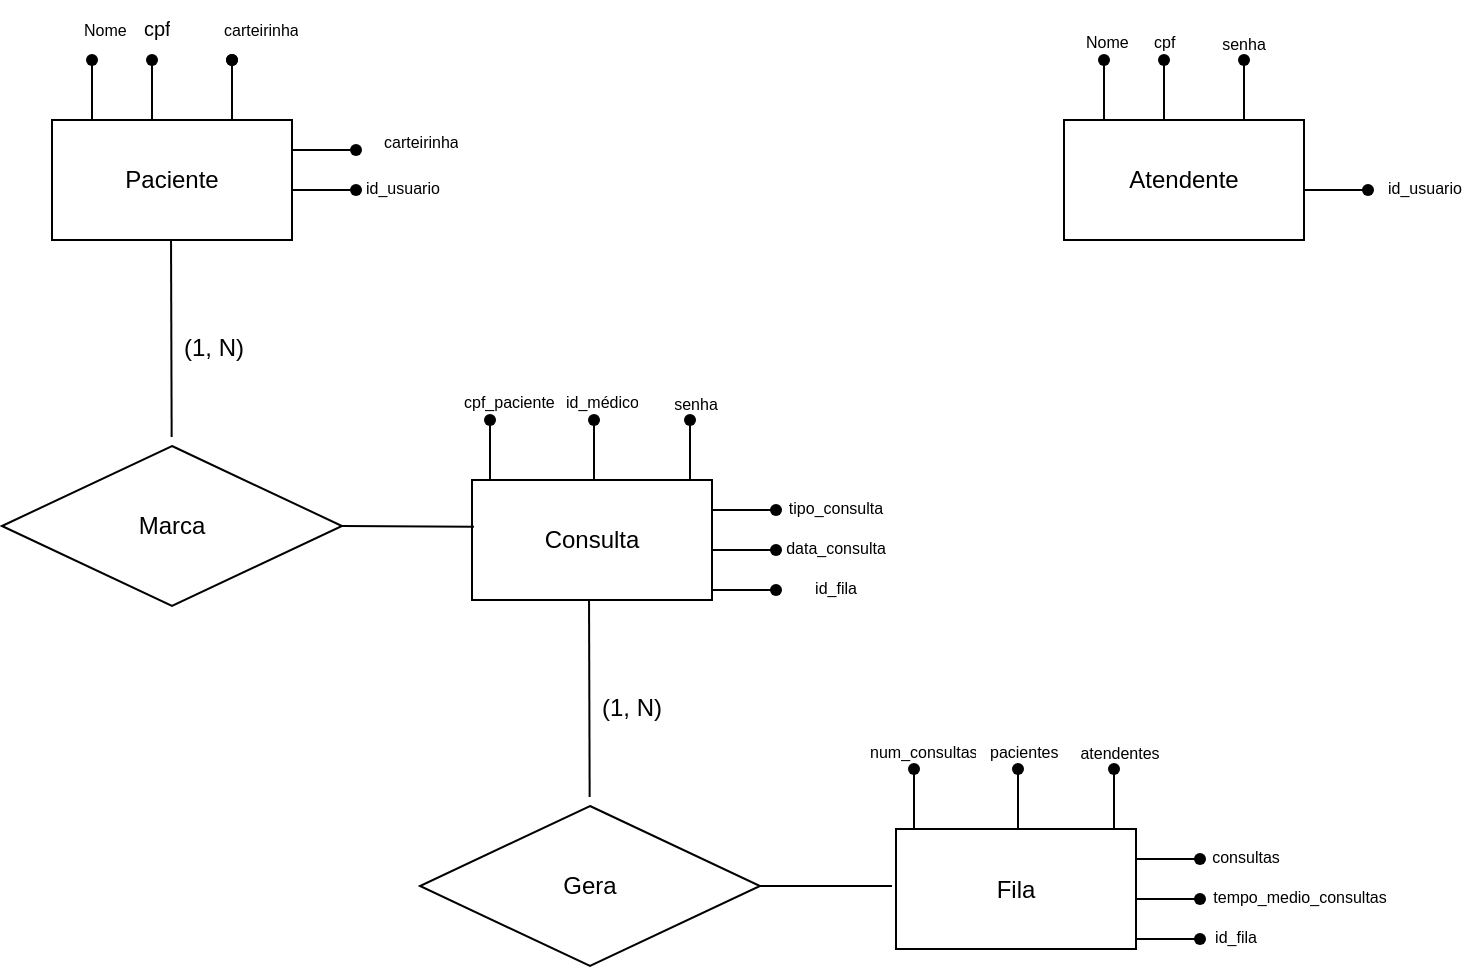 <mxfile version="24.7.16">
  <diagram name="Página-1" id="Rne8Q4E5Z68Fv6RfJgmc">
    <mxGraphModel dx="1195" dy="622" grid="1" gridSize="10" guides="1" tooltips="1" connect="1" arrows="1" fold="1" page="1" pageScale="1" pageWidth="827" pageHeight="1169" math="0" shadow="0">
      <root>
        <mxCell id="0" />
        <mxCell id="1" parent="0" />
        <mxCell id="KwUUc0fZLPBuSwW-2aCg-1" value="Paciente" style="rounded=0;whiteSpace=wrap;html=1;" vertex="1" parent="1">
          <mxGeometry x="30" y="60" width="120" height="60" as="geometry" />
        </mxCell>
        <mxCell id="KwUUc0fZLPBuSwW-2aCg-4" value="" style="shape=partialRectangle;whiteSpace=wrap;html=1;right=0;top=0;bottom=0;fillColor=none;routingCenterX=-0.5;" vertex="1" parent="1">
          <mxGeometry x="50" y="30" width="10" height="30" as="geometry" />
        </mxCell>
        <mxCell id="KwUUc0fZLPBuSwW-2aCg-8" value="" style="group" vertex="1" connectable="0" parent="1">
          <mxGeometry x="40" width="40" height="40" as="geometry" />
        </mxCell>
        <mxCell id="KwUUc0fZLPBuSwW-2aCg-7" value="&lt;font style=&quot;font-size: 8px;&quot;&gt;Nome&lt;/font&gt;" style="text;strokeColor=none;fillColor=none;spacingLeft=4;spacingRight=4;overflow=hidden;rotatable=0;points=[[0,0.5],[1,0.5]];portConstraint=eastwest;fontSize=12;whiteSpace=wrap;html=1;" vertex="1" parent="KwUUc0fZLPBuSwW-2aCg-8">
          <mxGeometry width="40" height="20" as="geometry" />
        </mxCell>
        <mxCell id="KwUUc0fZLPBuSwW-2aCg-9" value="" style="group" vertex="1" connectable="0" parent="KwUUc0fZLPBuSwW-2aCg-8">
          <mxGeometry y="20" width="20" height="20" as="geometry" />
        </mxCell>
        <mxCell id="KwUUc0fZLPBuSwW-2aCg-6" style="edgeStyle=orthogonalEdgeStyle;rounded=0;orthogonalLoop=1;jettySize=auto;html=1;exitX=0;exitY=0;exitDx=0;exitDy=0;" edge="1" parent="KwUUc0fZLPBuSwW-2aCg-9" source="KwUUc0fZLPBuSwW-2aCg-4" target="KwUUc0fZLPBuSwW-2aCg-5">
          <mxGeometry relative="1" as="geometry" />
        </mxCell>
        <mxCell id="KwUUc0fZLPBuSwW-2aCg-5" value="" style="shape=waypoint;sketch=0;fillStyle=solid;size=6;pointerEvents=1;points=[];fillColor=none;resizable=0;rotatable=0;perimeter=centerPerimeter;snapToPoint=1;" vertex="1" parent="KwUUc0fZLPBuSwW-2aCg-9">
          <mxGeometry width="20" height="20" as="geometry" />
        </mxCell>
        <mxCell id="KwUUc0fZLPBuSwW-2aCg-13" value="" style="shape=partialRectangle;whiteSpace=wrap;html=1;right=0;top=0;bottom=0;fillColor=none;routingCenterX=-0.5;" vertex="1" parent="1">
          <mxGeometry x="80" y="30" width="10" height="30" as="geometry" />
        </mxCell>
        <mxCell id="KwUUc0fZLPBuSwW-2aCg-14" value="" style="group" vertex="1" connectable="0" parent="1">
          <mxGeometry x="70" width="40" height="40" as="geometry" />
        </mxCell>
        <mxCell id="KwUUc0fZLPBuSwW-2aCg-15" value="&lt;font size=&quot;1&quot;&gt;cpf&lt;/font&gt;" style="text;strokeColor=none;fillColor=none;spacingLeft=4;spacingRight=4;overflow=hidden;rotatable=0;points=[[0,0.5],[1,0.5]];portConstraint=eastwest;fontSize=12;whiteSpace=wrap;html=1;" vertex="1" parent="KwUUc0fZLPBuSwW-2aCg-14">
          <mxGeometry width="40" height="20" as="geometry" />
        </mxCell>
        <mxCell id="KwUUc0fZLPBuSwW-2aCg-16" value="" style="group" vertex="1" connectable="0" parent="KwUUc0fZLPBuSwW-2aCg-14">
          <mxGeometry y="20" width="20" height="20" as="geometry" />
        </mxCell>
        <mxCell id="KwUUc0fZLPBuSwW-2aCg-17" style="edgeStyle=orthogonalEdgeStyle;rounded=0;orthogonalLoop=1;jettySize=auto;html=1;exitX=0;exitY=0;exitDx=0;exitDy=0;" edge="1" parent="KwUUc0fZLPBuSwW-2aCg-16" target="KwUUc0fZLPBuSwW-2aCg-18">
          <mxGeometry relative="1" as="geometry" />
        </mxCell>
        <mxCell id="KwUUc0fZLPBuSwW-2aCg-18" value="" style="shape=waypoint;sketch=0;fillStyle=solid;size=6;pointerEvents=1;points=[];fillColor=none;resizable=0;rotatable=0;perimeter=centerPerimeter;snapToPoint=1;" vertex="1" parent="KwUUc0fZLPBuSwW-2aCg-16">
          <mxGeometry width="20" height="20" as="geometry" />
        </mxCell>
        <mxCell id="KwUUc0fZLPBuSwW-2aCg-19" value="" style="group" vertex="1" connectable="0" parent="1">
          <mxGeometry x="110" y="20" width="20" height="40" as="geometry" />
        </mxCell>
        <mxCell id="KwUUc0fZLPBuSwW-2aCg-20" style="edgeStyle=orthogonalEdgeStyle;rounded=0;orthogonalLoop=1;jettySize=auto;html=1;exitX=0;exitY=0;exitDx=0;exitDy=0;" edge="1" parent="KwUUc0fZLPBuSwW-2aCg-19" target="KwUUc0fZLPBuSwW-2aCg-21">
          <mxGeometry relative="1" as="geometry" />
        </mxCell>
        <mxCell id="KwUUc0fZLPBuSwW-2aCg-21" value="" style="shape=waypoint;sketch=0;fillStyle=solid;size=6;pointerEvents=1;points=[];fillColor=none;resizable=0;rotatable=0;perimeter=centerPerimeter;snapToPoint=1;" vertex="1" parent="KwUUc0fZLPBuSwW-2aCg-19">
          <mxGeometry width="20" height="20" as="geometry" />
        </mxCell>
        <mxCell id="KwUUc0fZLPBuSwW-2aCg-23" value="" style="shape=partialRectangle;whiteSpace=wrap;html=1;right=0;top=0;bottom=0;fillColor=none;routingCenterX=-0.5;" vertex="1" parent="KwUUc0fZLPBuSwW-2aCg-19">
          <mxGeometry x="10" y="10" width="10" height="30" as="geometry" />
        </mxCell>
        <mxCell id="KwUUc0fZLPBuSwW-2aCg-29" value="" style="group" vertex="1" connectable="0" parent="1">
          <mxGeometry x="110" width="50" height="40" as="geometry" />
        </mxCell>
        <mxCell id="KwUUc0fZLPBuSwW-2aCg-30" value="&lt;font style=&quot;font-size: 8px;&quot;&gt;carteirinha&lt;/font&gt;" style="text;strokeColor=none;fillColor=none;spacingLeft=4;spacingRight=4;overflow=hidden;rotatable=0;points=[[0,0.5],[1,0.5]];portConstraint=eastwest;fontSize=12;whiteSpace=wrap;html=1;" vertex="1" parent="KwUUc0fZLPBuSwW-2aCg-29">
          <mxGeometry width="50" height="20" as="geometry" />
        </mxCell>
        <mxCell id="KwUUc0fZLPBuSwW-2aCg-31" value="" style="group" vertex="1" connectable="0" parent="KwUUc0fZLPBuSwW-2aCg-29">
          <mxGeometry y="20" width="25" height="20" as="geometry" />
        </mxCell>
        <mxCell id="KwUUc0fZLPBuSwW-2aCg-32" style="edgeStyle=orthogonalEdgeStyle;rounded=0;orthogonalLoop=1;jettySize=auto;html=1;exitX=0;exitY=0;exitDx=0;exitDy=0;" edge="1" parent="KwUUc0fZLPBuSwW-2aCg-31" target="KwUUc0fZLPBuSwW-2aCg-33">
          <mxGeometry relative="1" as="geometry" />
        </mxCell>
        <mxCell id="KwUUc0fZLPBuSwW-2aCg-33" value="" style="shape=waypoint;sketch=0;fillStyle=solid;size=6;pointerEvents=1;points=[];fillColor=none;resizable=0;rotatable=0;perimeter=centerPerimeter;snapToPoint=1;" vertex="1" parent="KwUUc0fZLPBuSwW-2aCg-31">
          <mxGeometry width="20" height="20" as="geometry" />
        </mxCell>
        <mxCell id="KwUUc0fZLPBuSwW-2aCg-34" value="" style="line;strokeWidth=1;rotatable=0;dashed=0;labelPosition=right;align=left;verticalAlign=middle;spacingTop=0;spacingLeft=6;points=[];portConstraint=eastwest;" vertex="1" parent="1">
          <mxGeometry x="150" y="70" width="30" height="10" as="geometry" />
        </mxCell>
        <mxCell id="KwUUc0fZLPBuSwW-2aCg-40" value="" style="group" vertex="1" connectable="0" parent="1">
          <mxGeometry x="190" y="60" width="50" height="65" as="geometry" />
        </mxCell>
        <mxCell id="KwUUc0fZLPBuSwW-2aCg-41" value="&lt;font style=&quot;font-size: 8px;&quot;&gt;carteirinha&lt;/font&gt;" style="text;strokeColor=none;fillColor=none;spacingLeft=4;spacingRight=4;overflow=hidden;rotatable=0;points=[[0,0.5],[1,0.5]];portConstraint=eastwest;fontSize=8;whiteSpace=wrap;html=1;" vertex="1" parent="KwUUc0fZLPBuSwW-2aCg-40">
          <mxGeometry width="50" height="20" as="geometry" />
        </mxCell>
        <mxCell id="KwUUc0fZLPBuSwW-2aCg-57" value="" style="group" vertex="1" connectable="0" parent="KwUUc0fZLPBuSwW-2aCg-40">
          <mxGeometry x="-9" y="23" width="50" height="40" as="geometry" />
        </mxCell>
        <mxCell id="KwUUc0fZLPBuSwW-2aCg-58" value="id_usuario" style="text;strokeColor=none;fillColor=none;spacingLeft=4;spacingRight=4;overflow=hidden;rotatable=0;points=[[0,0.5],[1,0.5]];portConstraint=eastwest;fontSize=8;whiteSpace=wrap;html=1;" vertex="1" parent="KwUUc0fZLPBuSwW-2aCg-57">
          <mxGeometry width="50" height="20" as="geometry" />
        </mxCell>
        <mxCell id="KwUUc0fZLPBuSwW-2aCg-50" value="" style="group" vertex="1" connectable="0" parent="1">
          <mxGeometry x="172" y="65" width="20" height="20" as="geometry" />
        </mxCell>
        <mxCell id="KwUUc0fZLPBuSwW-2aCg-51" style="edgeStyle=orthogonalEdgeStyle;rounded=0;orthogonalLoop=1;jettySize=auto;html=1;exitX=0;exitY=0;exitDx=0;exitDy=0;" edge="1" parent="KwUUc0fZLPBuSwW-2aCg-50" target="KwUUc0fZLPBuSwW-2aCg-52">
          <mxGeometry relative="1" as="geometry" />
        </mxCell>
        <mxCell id="KwUUc0fZLPBuSwW-2aCg-52" value="" style="shape=waypoint;sketch=0;fillStyle=solid;size=6;pointerEvents=1;points=[];fillColor=none;resizable=0;rotatable=0;perimeter=centerPerimeter;snapToPoint=1;" vertex="1" parent="KwUUc0fZLPBuSwW-2aCg-50">
          <mxGeometry width="20" height="20" as="geometry" />
        </mxCell>
        <mxCell id="KwUUc0fZLPBuSwW-2aCg-53" value="" style="line;strokeWidth=1;rotatable=0;dashed=0;labelPosition=right;align=left;verticalAlign=middle;spacingTop=0;spacingLeft=6;points=[];portConstraint=eastwest;" vertex="1" parent="1">
          <mxGeometry x="150" y="90" width="30" height="10" as="geometry" />
        </mxCell>
        <mxCell id="KwUUc0fZLPBuSwW-2aCg-54" value="" style="group;fillColor=none;" vertex="1" connectable="0" parent="1">
          <mxGeometry x="172" y="85" width="20" height="20" as="geometry" />
        </mxCell>
        <mxCell id="KwUUc0fZLPBuSwW-2aCg-55" style="edgeStyle=orthogonalEdgeStyle;rounded=0;orthogonalLoop=1;jettySize=auto;html=1;exitX=0;exitY=0;exitDx=0;exitDy=0;" edge="1" parent="KwUUc0fZLPBuSwW-2aCg-54" target="KwUUc0fZLPBuSwW-2aCg-56">
          <mxGeometry relative="1" as="geometry" />
        </mxCell>
        <mxCell id="KwUUc0fZLPBuSwW-2aCg-56" value="" style="shape=waypoint;sketch=0;fillStyle=solid;size=6;pointerEvents=1;points=[];fillColor=none;resizable=0;rotatable=0;perimeter=centerPerimeter;snapToPoint=1;" vertex="1" parent="KwUUc0fZLPBuSwW-2aCg-54">
          <mxGeometry width="20" height="20" as="geometry" />
        </mxCell>
        <mxCell id="KwUUc0fZLPBuSwW-2aCg-59" value="Atendente" style="rounded=0;whiteSpace=wrap;html=1;" vertex="1" parent="1">
          <mxGeometry x="536" y="60" width="120" height="60" as="geometry" />
        </mxCell>
        <mxCell id="KwUUc0fZLPBuSwW-2aCg-60" value="" style="shape=partialRectangle;whiteSpace=wrap;html=1;right=0;top=0;bottom=0;fillColor=none;routingCenterX=-0.5;" vertex="1" parent="1">
          <mxGeometry x="556" y="30" width="10" height="30" as="geometry" />
        </mxCell>
        <mxCell id="KwUUc0fZLPBuSwW-2aCg-61" value="" style="group;fontSize=8;" vertex="1" connectable="0" parent="1">
          <mxGeometry x="424" width="40" height="40" as="geometry" />
        </mxCell>
        <mxCell id="KwUUc0fZLPBuSwW-2aCg-62" value="&lt;font style=&quot;font-size: 8px;&quot;&gt;Nome&lt;/font&gt;" style="text;strokeColor=none;fillColor=none;spacingLeft=4;spacingRight=4;overflow=hidden;rotatable=0;points=[[0,0.5],[1,0.5]];portConstraint=eastwest;fontSize=8;whiteSpace=wrap;html=1;" vertex="1" parent="KwUUc0fZLPBuSwW-2aCg-61">
          <mxGeometry x="117" y="10" width="40" height="20" as="geometry" />
        </mxCell>
        <mxCell id="KwUUc0fZLPBuSwW-2aCg-63" value="" style="group" vertex="1" connectable="0" parent="KwUUc0fZLPBuSwW-2aCg-61">
          <mxGeometry x="122" y="20" width="20" height="20" as="geometry" />
        </mxCell>
        <mxCell id="KwUUc0fZLPBuSwW-2aCg-64" value="" style="shape=waypoint;sketch=0;fillStyle=solid;size=6;pointerEvents=1;points=[];fillColor=none;resizable=0;rotatable=0;perimeter=centerPerimeter;snapToPoint=1;" vertex="1" parent="KwUUc0fZLPBuSwW-2aCg-63">
          <mxGeometry width="20" height="20" as="geometry" />
        </mxCell>
        <mxCell id="KwUUc0fZLPBuSwW-2aCg-65" style="edgeStyle=orthogonalEdgeStyle;rounded=0;orthogonalLoop=1;jettySize=auto;html=1;exitX=0;exitY=0;exitDx=0;exitDy=0;" edge="1" parent="1" source="KwUUc0fZLPBuSwW-2aCg-60" target="KwUUc0fZLPBuSwW-2aCg-64">
          <mxGeometry relative="1" as="geometry" />
        </mxCell>
        <mxCell id="KwUUc0fZLPBuSwW-2aCg-66" value="" style="shape=partialRectangle;whiteSpace=wrap;html=1;right=0;top=0;bottom=0;fillColor=none;routingCenterX=-0.5;" vertex="1" parent="1">
          <mxGeometry x="586" y="30" width="10" height="30" as="geometry" />
        </mxCell>
        <mxCell id="KwUUc0fZLPBuSwW-2aCg-67" value="" style="group" vertex="1" connectable="0" parent="1">
          <mxGeometry x="454" width="40" height="40" as="geometry" />
        </mxCell>
        <mxCell id="KwUUc0fZLPBuSwW-2aCg-69" value="" style="group" vertex="1" connectable="0" parent="KwUUc0fZLPBuSwW-2aCg-67">
          <mxGeometry x="122" y="20" width="20" height="20" as="geometry" />
        </mxCell>
        <mxCell id="KwUUc0fZLPBuSwW-2aCg-70" style="edgeStyle=orthogonalEdgeStyle;rounded=0;orthogonalLoop=1;jettySize=auto;html=1;exitX=0;exitY=0;exitDx=0;exitDy=0;" edge="1" parent="KwUUc0fZLPBuSwW-2aCg-69" target="KwUUc0fZLPBuSwW-2aCg-71">
          <mxGeometry relative="1" as="geometry" />
        </mxCell>
        <mxCell id="KwUUc0fZLPBuSwW-2aCg-71" value="" style="shape=waypoint;sketch=0;fillStyle=solid;size=6;pointerEvents=1;points=[];fillColor=none;resizable=0;rotatable=0;perimeter=centerPerimeter;snapToPoint=1;" vertex="1" parent="KwUUc0fZLPBuSwW-2aCg-69">
          <mxGeometry width="20" height="20" as="geometry" />
        </mxCell>
        <mxCell id="KwUUc0fZLPBuSwW-2aCg-72" value="" style="group" vertex="1" connectable="0" parent="1">
          <mxGeometry x="616" y="20" width="20" height="40" as="geometry" />
        </mxCell>
        <mxCell id="KwUUc0fZLPBuSwW-2aCg-73" style="edgeStyle=orthogonalEdgeStyle;rounded=0;orthogonalLoop=1;jettySize=auto;html=1;exitX=0;exitY=0;exitDx=0;exitDy=0;" edge="1" parent="KwUUc0fZLPBuSwW-2aCg-72" target="KwUUc0fZLPBuSwW-2aCg-74">
          <mxGeometry relative="1" as="geometry" />
        </mxCell>
        <mxCell id="KwUUc0fZLPBuSwW-2aCg-74" value="" style="shape=waypoint;sketch=0;fillStyle=solid;size=6;pointerEvents=1;points=[];fillColor=none;resizable=0;rotatable=0;perimeter=centerPerimeter;snapToPoint=1;" vertex="1" parent="KwUUc0fZLPBuSwW-2aCg-72">
          <mxGeometry width="20" height="20" as="geometry" />
        </mxCell>
        <mxCell id="KwUUc0fZLPBuSwW-2aCg-75" value="" style="shape=partialRectangle;whiteSpace=wrap;html=1;right=0;top=0;bottom=0;fillColor=none;routingCenterX=-0.5;" vertex="1" parent="KwUUc0fZLPBuSwW-2aCg-72">
          <mxGeometry x="10" y="10" width="10" height="30" as="geometry" />
        </mxCell>
        <mxCell id="KwUUc0fZLPBuSwW-2aCg-76" value="senha" style="group;fontSize=8;" vertex="1" connectable="0" parent="1">
          <mxGeometry x="601" y="11" width="50" height="20" as="geometry" />
        </mxCell>
        <mxCell id="KwUUc0fZLPBuSwW-2aCg-89" value="" style="line;strokeWidth=1;rotatable=0;dashed=0;labelPosition=right;align=left;verticalAlign=middle;spacingTop=0;spacingLeft=6;points=[];portConstraint=eastwest;" vertex="1" parent="1">
          <mxGeometry x="656" y="90" width="30" height="10" as="geometry" />
        </mxCell>
        <mxCell id="KwUUc0fZLPBuSwW-2aCg-90" value="" style="group;fillColor=none;" vertex="1" connectable="0" parent="1">
          <mxGeometry x="678" y="85" width="20" height="20" as="geometry" />
        </mxCell>
        <mxCell id="KwUUc0fZLPBuSwW-2aCg-91" style="edgeStyle=orthogonalEdgeStyle;rounded=0;orthogonalLoop=1;jettySize=auto;html=1;exitX=0;exitY=0;exitDx=0;exitDy=0;" edge="1" parent="KwUUc0fZLPBuSwW-2aCg-90" target="KwUUc0fZLPBuSwW-2aCg-92">
          <mxGeometry relative="1" as="geometry" />
        </mxCell>
        <mxCell id="KwUUc0fZLPBuSwW-2aCg-92" value="" style="shape=waypoint;sketch=0;fillStyle=solid;size=6;pointerEvents=1;points=[];fillColor=none;resizable=0;rotatable=0;perimeter=centerPerimeter;snapToPoint=1;" vertex="1" parent="KwUUc0fZLPBuSwW-2aCg-90">
          <mxGeometry width="20" height="20" as="geometry" />
        </mxCell>
        <mxCell id="KwUUc0fZLPBuSwW-2aCg-68" value="&lt;font style=&quot;font-size: 8px;&quot;&gt;cpf&lt;/font&gt;" style="text;strokeColor=none;fillColor=none;spacingLeft=4;spacingRight=4;overflow=hidden;rotatable=0;points=[[0,0.5],[1,0.5]];portConstraint=eastwest;fontSize=8;whiteSpace=wrap;html=1;" vertex="1" parent="1">
          <mxGeometry x="575" y="10" width="37" height="20" as="geometry" />
        </mxCell>
        <mxCell id="KwUUc0fZLPBuSwW-2aCg-85" value="id_usuario" style="text;strokeColor=none;fillColor=none;spacingLeft=4;spacingRight=4;overflow=hidden;rotatable=0;points=[[0,0.5],[1,0.5]];portConstraint=eastwest;fontSize=8;whiteSpace=wrap;html=1;" vertex="1" parent="1">
          <mxGeometry x="692" y="82.5" width="50" height="20" as="geometry" />
        </mxCell>
        <mxCell id="KwUUc0fZLPBuSwW-2aCg-93" value="Consulta" style="rounded=0;whiteSpace=wrap;html=1;" vertex="1" parent="1">
          <mxGeometry x="240" y="240" width="120" height="60" as="geometry" />
        </mxCell>
        <mxCell id="KwUUc0fZLPBuSwW-2aCg-94" value="" style="shape=partialRectangle;whiteSpace=wrap;html=1;right=0;top=0;bottom=0;fillColor=none;routingCenterX=-0.5;" vertex="1" parent="1">
          <mxGeometry x="249" y="210" width="10" height="30" as="geometry" />
        </mxCell>
        <mxCell id="KwUUc0fZLPBuSwW-2aCg-99" style="edgeStyle=orthogonalEdgeStyle;rounded=0;orthogonalLoop=1;jettySize=auto;html=1;exitX=0;exitY=0;exitDx=0;exitDy=0;" edge="1" parent="1" source="KwUUc0fZLPBuSwW-2aCg-94" target="KwUUc0fZLPBuSwW-2aCg-98">
          <mxGeometry relative="1" as="geometry" />
        </mxCell>
        <mxCell id="KwUUc0fZLPBuSwW-2aCg-100" value="" style="shape=partialRectangle;whiteSpace=wrap;html=1;right=0;top=0;bottom=0;fillColor=none;routingCenterX=-0.5;" vertex="1" parent="1">
          <mxGeometry x="301" y="210" width="10" height="30" as="geometry" />
        </mxCell>
        <mxCell id="KwUUc0fZLPBuSwW-2aCg-101" value="" style="group" vertex="1" connectable="0" parent="1">
          <mxGeometry x="291" y="180" width="40" height="40" as="geometry" />
        </mxCell>
        <mxCell id="KwUUc0fZLPBuSwW-2aCg-102" value="" style="group" vertex="1" connectable="0" parent="KwUUc0fZLPBuSwW-2aCg-101">
          <mxGeometry y="20" width="20" height="20" as="geometry" />
        </mxCell>
        <mxCell id="KwUUc0fZLPBuSwW-2aCg-103" style="edgeStyle=orthogonalEdgeStyle;rounded=0;orthogonalLoop=1;jettySize=auto;html=1;exitX=0;exitY=0;exitDx=0;exitDy=0;" edge="1" parent="KwUUc0fZLPBuSwW-2aCg-102" target="KwUUc0fZLPBuSwW-2aCg-104">
          <mxGeometry relative="1" as="geometry" />
        </mxCell>
        <mxCell id="KwUUc0fZLPBuSwW-2aCg-104" value="" style="shape=waypoint;sketch=0;fillStyle=solid;size=6;pointerEvents=1;points=[];fillColor=none;resizable=0;rotatable=0;perimeter=centerPerimeter;snapToPoint=1;" vertex="1" parent="KwUUc0fZLPBuSwW-2aCg-102">
          <mxGeometry width="20" height="20" as="geometry" />
        </mxCell>
        <mxCell id="KwUUc0fZLPBuSwW-2aCg-109" value="senha" style="group;fontSize=8;" vertex="1" connectable="0" parent="1">
          <mxGeometry x="327" y="191" width="50" height="20" as="geometry" />
        </mxCell>
        <mxCell id="KwUUc0fZLPBuSwW-2aCg-110" value="" style="line;strokeWidth=1;rotatable=0;dashed=0;labelPosition=right;align=left;verticalAlign=middle;spacingTop=0;spacingLeft=6;points=[];portConstraint=eastwest;" vertex="1" parent="1">
          <mxGeometry x="360" y="270" width="30" height="10" as="geometry" />
        </mxCell>
        <mxCell id="KwUUc0fZLPBuSwW-2aCg-111" value="" style="group;fillColor=none;" vertex="1" connectable="0" parent="1">
          <mxGeometry x="382" y="265" width="20" height="20" as="geometry" />
        </mxCell>
        <mxCell id="KwUUc0fZLPBuSwW-2aCg-112" style="edgeStyle=orthogonalEdgeStyle;rounded=0;orthogonalLoop=1;jettySize=auto;html=1;exitX=0;exitY=0;exitDx=0;exitDy=0;" edge="1" parent="KwUUc0fZLPBuSwW-2aCg-111" target="KwUUc0fZLPBuSwW-2aCg-113">
          <mxGeometry relative="1" as="geometry" />
        </mxCell>
        <mxCell id="KwUUc0fZLPBuSwW-2aCg-113" value="" style="shape=waypoint;sketch=0;fillStyle=solid;size=6;pointerEvents=1;points=[];fillColor=none;resizable=0;rotatable=0;perimeter=centerPerimeter;snapToPoint=1;" vertex="1" parent="KwUUc0fZLPBuSwW-2aCg-111">
          <mxGeometry width="20" height="20" as="geometry" />
        </mxCell>
        <mxCell id="KwUUc0fZLPBuSwW-2aCg-114" value="id_médico" style="text;strokeColor=none;fillColor=none;spacingLeft=4;spacingRight=4;overflow=hidden;rotatable=0;points=[[0,0.5],[1,0.5]];portConstraint=eastwest;fontSize=8;whiteSpace=wrap;html=1;" vertex="1" parent="1">
          <mxGeometry x="281" y="190" width="51" height="20" as="geometry" />
        </mxCell>
        <mxCell id="KwUUc0fZLPBuSwW-2aCg-96" value="cpf_paciente" style="text;strokeColor=none;fillColor=none;spacingLeft=4;spacingRight=4;overflow=hidden;rotatable=0;points=[[0,0.5],[1,0.5]];portConstraint=eastwest;fontSize=8;whiteSpace=wrap;html=1;" vertex="1" parent="1">
          <mxGeometry x="230" y="190" width="55" height="20" as="geometry" />
        </mxCell>
        <mxCell id="KwUUc0fZLPBuSwW-2aCg-97" value="" style="group" vertex="1" connectable="0" parent="1">
          <mxGeometry x="239" y="200" width="20" height="20" as="geometry" />
        </mxCell>
        <mxCell id="KwUUc0fZLPBuSwW-2aCg-98" value="" style="shape=waypoint;sketch=0;fillStyle=solid;size=6;pointerEvents=1;points=[];fillColor=none;resizable=0;rotatable=0;perimeter=centerPerimeter;snapToPoint=1;" vertex="1" parent="KwUUc0fZLPBuSwW-2aCg-97">
          <mxGeometry width="20" height="20" as="geometry" />
        </mxCell>
        <mxCell id="KwUUc0fZLPBuSwW-2aCg-106" style="edgeStyle=orthogonalEdgeStyle;rounded=0;orthogonalLoop=1;jettySize=auto;html=1;exitX=0;exitY=0;exitDx=0;exitDy=0;" edge="1" parent="1" target="KwUUc0fZLPBuSwW-2aCg-107">
          <mxGeometry relative="1" as="geometry" />
        </mxCell>
        <mxCell id="KwUUc0fZLPBuSwW-2aCg-107" value="" style="shape=waypoint;sketch=0;fillStyle=solid;size=6;pointerEvents=1;points=[];fillColor=none;resizable=0;rotatable=0;perimeter=centerPerimeter;snapToPoint=1;" vertex="1" parent="1">
          <mxGeometry x="339" y="200" width="20" height="20" as="geometry" />
        </mxCell>
        <mxCell id="KwUUc0fZLPBuSwW-2aCg-108" value="" style="shape=partialRectangle;whiteSpace=wrap;html=1;right=0;top=0;bottom=0;fillColor=none;routingCenterX=-0.5;" vertex="1" parent="1">
          <mxGeometry x="349" y="210" width="10" height="30" as="geometry" />
        </mxCell>
        <mxCell id="KwUUc0fZLPBuSwW-2aCg-116" value="data_consulta" style="group;fontSize=8;" vertex="1" connectable="0" parent="1">
          <mxGeometry x="397" y="263" width="50" height="20" as="geometry" />
        </mxCell>
        <mxCell id="KwUUc0fZLPBuSwW-2aCg-117" value="" style="line;strokeWidth=1;rotatable=0;dashed=0;labelPosition=right;align=left;verticalAlign=middle;spacingTop=0;spacingLeft=6;points=[];portConstraint=eastwest;" vertex="1" parent="1">
          <mxGeometry x="360" y="250" width="30" height="10" as="geometry" />
        </mxCell>
        <mxCell id="KwUUc0fZLPBuSwW-2aCg-118" value="" style="group;fillColor=none;" vertex="1" connectable="0" parent="1">
          <mxGeometry x="382" y="245" width="20" height="20" as="geometry" />
        </mxCell>
        <mxCell id="KwUUc0fZLPBuSwW-2aCg-119" style="edgeStyle=orthogonalEdgeStyle;rounded=0;orthogonalLoop=1;jettySize=auto;html=1;exitX=0;exitY=0;exitDx=0;exitDy=0;" edge="1" parent="KwUUc0fZLPBuSwW-2aCg-118" target="KwUUc0fZLPBuSwW-2aCg-120">
          <mxGeometry relative="1" as="geometry" />
        </mxCell>
        <mxCell id="KwUUc0fZLPBuSwW-2aCg-120" value="" style="shape=waypoint;sketch=0;fillStyle=solid;size=6;pointerEvents=1;points=[];fillColor=none;resizable=0;rotatable=0;perimeter=centerPerimeter;snapToPoint=1;" vertex="1" parent="KwUUc0fZLPBuSwW-2aCg-118">
          <mxGeometry width="20" height="20" as="geometry" />
        </mxCell>
        <mxCell id="KwUUc0fZLPBuSwW-2aCg-121" value="tipo_consulta" style="group;fontSize=8;" vertex="1" connectable="0" parent="1">
          <mxGeometry x="397" y="243" width="50" height="20" as="geometry" />
        </mxCell>
        <mxCell id="KwUUc0fZLPBuSwW-2aCg-122" value="" style="line;strokeWidth=1;rotatable=0;dashed=0;labelPosition=right;align=left;verticalAlign=middle;spacingTop=0;spacingLeft=6;points=[];portConstraint=eastwest;" vertex="1" parent="1">
          <mxGeometry x="360" y="290" width="30" height="10" as="geometry" />
        </mxCell>
        <mxCell id="KwUUc0fZLPBuSwW-2aCg-123" value="" style="group;fillColor=none;" vertex="1" connectable="0" parent="1">
          <mxGeometry x="382" y="285" width="20" height="20" as="geometry" />
        </mxCell>
        <mxCell id="KwUUc0fZLPBuSwW-2aCg-124" style="edgeStyle=orthogonalEdgeStyle;rounded=0;orthogonalLoop=1;jettySize=auto;html=1;exitX=0;exitY=0;exitDx=0;exitDy=0;" edge="1" parent="KwUUc0fZLPBuSwW-2aCg-123" target="KwUUc0fZLPBuSwW-2aCg-125">
          <mxGeometry relative="1" as="geometry" />
        </mxCell>
        <mxCell id="KwUUc0fZLPBuSwW-2aCg-125" value="" style="shape=waypoint;sketch=0;fillStyle=solid;size=6;pointerEvents=1;points=[];fillColor=none;resizable=0;rotatable=0;perimeter=centerPerimeter;snapToPoint=1;" vertex="1" parent="KwUUc0fZLPBuSwW-2aCg-123">
          <mxGeometry width="20" height="20" as="geometry" />
        </mxCell>
        <mxCell id="KwUUc0fZLPBuSwW-2aCg-126" value="id_fila" style="group;fontSize=8;" vertex="1" connectable="0" parent="1">
          <mxGeometry x="397" y="283" width="50" height="20" as="geometry" />
        </mxCell>
        <mxCell id="KwUUc0fZLPBuSwW-2aCg-130" value="Marca" style="rhombus;whiteSpace=wrap;html=1;" vertex="1" parent="1">
          <mxGeometry x="5" y="223" width="170" height="80" as="geometry" />
        </mxCell>
        <mxCell id="KwUUc0fZLPBuSwW-2aCg-131" value="" style="endArrow=none;html=1;rounded=0;entryX=0.499;entryY=-0.057;entryDx=0;entryDy=0;entryPerimeter=0;" edge="1" parent="1" target="KwUUc0fZLPBuSwW-2aCg-130">
          <mxGeometry width="50" height="50" relative="1" as="geometry">
            <mxPoint x="89.51" y="120" as="sourcePoint" />
            <mxPoint x="89.51" y="180" as="targetPoint" />
          </mxGeometry>
        </mxCell>
        <mxCell id="KwUUc0fZLPBuSwW-2aCg-132" value="" style="endArrow=none;html=1;rounded=0;entryX=0.008;entryY=0.389;entryDx=0;entryDy=0;entryPerimeter=0;exitX=1;exitY=0.5;exitDx=0;exitDy=0;" edge="1" parent="1" source="KwUUc0fZLPBuSwW-2aCg-130" target="KwUUc0fZLPBuSwW-2aCg-93">
          <mxGeometry width="50" height="50" relative="1" as="geometry">
            <mxPoint x="190" y="263" as="sourcePoint" />
            <mxPoint x="220" y="263" as="targetPoint" />
          </mxGeometry>
        </mxCell>
        <mxCell id="KwUUc0fZLPBuSwW-2aCg-133" value="(1, N)" style="text;strokeColor=none;fillColor=none;spacingLeft=4;spacingRight=4;overflow=hidden;rotatable=0;points=[[0,0.5],[1,0.5]];portConstraint=eastwest;fontSize=12;whiteSpace=wrap;html=1;" vertex="1" parent="1">
          <mxGeometry x="90" y="160" width="40" height="30" as="geometry" />
        </mxCell>
        <mxCell id="KwUUc0fZLPBuSwW-2aCg-136" value="" style="endArrow=none;html=1;rounded=0;entryX=0.008;entryY=0.389;entryDx=0;entryDy=0;entryPerimeter=0;exitX=1;exitY=0.5;exitDx=0;exitDy=0;" edge="1" parent="1">
          <mxGeometry width="50" height="50" relative="1" as="geometry">
            <mxPoint x="680" y="265.0" as="sourcePoint" />
            <mxPoint x="680.0" y="265" as="targetPoint" />
          </mxGeometry>
        </mxCell>
        <mxCell id="KwUUc0fZLPBuSwW-2aCg-139" value="Fila" style="rounded=0;whiteSpace=wrap;html=1;" vertex="1" parent="1">
          <mxGeometry x="452" y="414.5" width="120" height="60" as="geometry" />
        </mxCell>
        <mxCell id="KwUUc0fZLPBuSwW-2aCg-140" value="" style="shape=partialRectangle;whiteSpace=wrap;html=1;right=0;top=0;bottom=0;fillColor=none;routingCenterX=-0.5;" vertex="1" parent="1">
          <mxGeometry x="461" y="384.5" width="10" height="30" as="geometry" />
        </mxCell>
        <mxCell id="KwUUc0fZLPBuSwW-2aCg-141" style="edgeStyle=orthogonalEdgeStyle;rounded=0;orthogonalLoop=1;jettySize=auto;html=1;exitX=0;exitY=0;exitDx=0;exitDy=0;" edge="1" parent="1" source="KwUUc0fZLPBuSwW-2aCg-140" target="KwUUc0fZLPBuSwW-2aCg-155">
          <mxGeometry relative="1" as="geometry" />
        </mxCell>
        <mxCell id="KwUUc0fZLPBuSwW-2aCg-142" value="" style="shape=partialRectangle;whiteSpace=wrap;html=1;right=0;top=0;bottom=0;fillColor=none;routingCenterX=-0.5;" vertex="1" parent="1">
          <mxGeometry x="513" y="384.5" width="10" height="30" as="geometry" />
        </mxCell>
        <mxCell id="KwUUc0fZLPBuSwW-2aCg-143" value="" style="group" vertex="1" connectable="0" parent="1">
          <mxGeometry x="503" y="354.5" width="40" height="40" as="geometry" />
        </mxCell>
        <mxCell id="KwUUc0fZLPBuSwW-2aCg-144" value="" style="group" vertex="1" connectable="0" parent="KwUUc0fZLPBuSwW-2aCg-143">
          <mxGeometry y="20" width="20" height="20" as="geometry" />
        </mxCell>
        <mxCell id="KwUUc0fZLPBuSwW-2aCg-145" style="edgeStyle=orthogonalEdgeStyle;rounded=0;orthogonalLoop=1;jettySize=auto;html=1;exitX=0;exitY=0;exitDx=0;exitDy=0;" edge="1" parent="KwUUc0fZLPBuSwW-2aCg-144" target="KwUUc0fZLPBuSwW-2aCg-146">
          <mxGeometry relative="1" as="geometry" />
        </mxCell>
        <mxCell id="KwUUc0fZLPBuSwW-2aCg-146" value="" style="shape=waypoint;sketch=0;fillStyle=solid;size=6;pointerEvents=1;points=[];fillColor=none;resizable=0;rotatable=0;perimeter=centerPerimeter;snapToPoint=1;" vertex="1" parent="KwUUc0fZLPBuSwW-2aCg-144">
          <mxGeometry width="20" height="20" as="geometry" />
        </mxCell>
        <mxCell id="KwUUc0fZLPBuSwW-2aCg-147" value="atendentes" style="group;fontSize=8;" vertex="1" connectable="0" parent="1">
          <mxGeometry x="539" y="365.5" width="50" height="20" as="geometry" />
        </mxCell>
        <mxCell id="KwUUc0fZLPBuSwW-2aCg-148" value="" style="line;strokeWidth=1;rotatable=0;dashed=0;labelPosition=right;align=left;verticalAlign=middle;spacingTop=0;spacingLeft=6;points=[];portConstraint=eastwest;" vertex="1" parent="1">
          <mxGeometry x="572" y="444.5" width="30" height="10" as="geometry" />
        </mxCell>
        <mxCell id="KwUUc0fZLPBuSwW-2aCg-149" value="" style="group;fillColor=none;" vertex="1" connectable="0" parent="1">
          <mxGeometry x="594" y="439.5" width="20" height="20" as="geometry" />
        </mxCell>
        <mxCell id="KwUUc0fZLPBuSwW-2aCg-150" style="edgeStyle=orthogonalEdgeStyle;rounded=0;orthogonalLoop=1;jettySize=auto;html=1;exitX=0;exitY=0;exitDx=0;exitDy=0;" edge="1" parent="KwUUc0fZLPBuSwW-2aCg-149" target="KwUUc0fZLPBuSwW-2aCg-151">
          <mxGeometry relative="1" as="geometry" />
        </mxCell>
        <mxCell id="KwUUc0fZLPBuSwW-2aCg-151" value="" style="shape=waypoint;sketch=0;fillStyle=solid;size=6;pointerEvents=1;points=[];fillColor=none;resizable=0;rotatable=0;perimeter=centerPerimeter;snapToPoint=1;" vertex="1" parent="KwUUc0fZLPBuSwW-2aCg-149">
          <mxGeometry width="20" height="20" as="geometry" />
        </mxCell>
        <mxCell id="KwUUc0fZLPBuSwW-2aCg-152" value="pacientes" style="text;strokeColor=none;fillColor=none;spacingLeft=4;spacingRight=4;overflow=hidden;rotatable=0;points=[[0,0.5],[1,0.5]];portConstraint=eastwest;fontSize=8;whiteSpace=wrap;html=1;" vertex="1" parent="1">
          <mxGeometry x="493" y="364.5" width="51" height="20" as="geometry" />
        </mxCell>
        <mxCell id="KwUUc0fZLPBuSwW-2aCg-153" value="num_consultas" style="text;strokeColor=none;fillColor=none;spacingLeft=4;spacingRight=4;overflow=hidden;rotatable=0;points=[[0,0.5],[1,0.5]];portConstraint=eastwest;fontSize=8;whiteSpace=wrap;html=1;" vertex="1" parent="1">
          <mxGeometry x="433" y="364.5" width="63" height="20" as="geometry" />
        </mxCell>
        <mxCell id="KwUUc0fZLPBuSwW-2aCg-154" value="" style="group" vertex="1" connectable="0" parent="1">
          <mxGeometry x="451" y="374.5" width="20" height="20" as="geometry" />
        </mxCell>
        <mxCell id="KwUUc0fZLPBuSwW-2aCg-155" value="" style="shape=waypoint;sketch=0;fillStyle=solid;size=6;pointerEvents=1;points=[];fillColor=none;resizable=0;rotatable=0;perimeter=centerPerimeter;snapToPoint=1;" vertex="1" parent="KwUUc0fZLPBuSwW-2aCg-154">
          <mxGeometry width="20" height="20" as="geometry" />
        </mxCell>
        <mxCell id="KwUUc0fZLPBuSwW-2aCg-156" value="" style="shape=waypoint;sketch=0;fillStyle=solid;size=6;pointerEvents=1;points=[];fillColor=none;resizable=0;rotatable=0;perimeter=centerPerimeter;snapToPoint=1;" vertex="1" parent="1">
          <mxGeometry x="551" y="374.5" width="20" height="20" as="geometry" />
        </mxCell>
        <mxCell id="KwUUc0fZLPBuSwW-2aCg-157" value="" style="shape=partialRectangle;whiteSpace=wrap;html=1;right=0;top=0;bottom=0;fillColor=none;routingCenterX=-0.5;" vertex="1" parent="1">
          <mxGeometry x="561" y="384.5" width="10" height="30" as="geometry" />
        </mxCell>
        <mxCell id="KwUUc0fZLPBuSwW-2aCg-158" value="tempo_medio_consultas" style="group;fontSize=8;" vertex="1" connectable="0" parent="1">
          <mxGeometry x="629" y="437.5" width="50" height="20" as="geometry" />
        </mxCell>
        <mxCell id="KwUUc0fZLPBuSwW-2aCg-159" value="" style="line;strokeWidth=1;rotatable=0;dashed=0;labelPosition=right;align=left;verticalAlign=middle;spacingTop=0;spacingLeft=6;points=[];portConstraint=eastwest;" vertex="1" parent="1">
          <mxGeometry x="572" y="424.5" width="30" height="10" as="geometry" />
        </mxCell>
        <mxCell id="KwUUc0fZLPBuSwW-2aCg-160" value="" style="group;fillColor=none;" vertex="1" connectable="0" parent="1">
          <mxGeometry x="594" y="419.5" width="20" height="20" as="geometry" />
        </mxCell>
        <mxCell id="KwUUc0fZLPBuSwW-2aCg-161" style="edgeStyle=orthogonalEdgeStyle;rounded=0;orthogonalLoop=1;jettySize=auto;html=1;exitX=0;exitY=0;exitDx=0;exitDy=0;" edge="1" parent="KwUUc0fZLPBuSwW-2aCg-160" target="KwUUc0fZLPBuSwW-2aCg-162">
          <mxGeometry relative="1" as="geometry" />
        </mxCell>
        <mxCell id="KwUUc0fZLPBuSwW-2aCg-162" value="" style="shape=waypoint;sketch=0;fillStyle=solid;size=6;pointerEvents=1;points=[];fillColor=none;resizable=0;rotatable=0;perimeter=centerPerimeter;snapToPoint=1;" vertex="1" parent="KwUUc0fZLPBuSwW-2aCg-160">
          <mxGeometry width="20" height="20" as="geometry" />
        </mxCell>
        <mxCell id="KwUUc0fZLPBuSwW-2aCg-163" value="consultas" style="group;fontSize=8;" vertex="1" connectable="0" parent="1">
          <mxGeometry x="602" y="417.5" width="50" height="20" as="geometry" />
        </mxCell>
        <mxCell id="KwUUc0fZLPBuSwW-2aCg-164" value="" style="line;strokeWidth=1;rotatable=0;dashed=0;labelPosition=right;align=left;verticalAlign=middle;spacingTop=0;spacingLeft=6;points=[];portConstraint=eastwest;" vertex="1" parent="1">
          <mxGeometry x="572" y="464.5" width="30" height="10" as="geometry" />
        </mxCell>
        <mxCell id="KwUUc0fZLPBuSwW-2aCg-165" value="" style="group;fillColor=none;" vertex="1" connectable="0" parent="1">
          <mxGeometry x="594" y="459.5" width="20" height="20" as="geometry" />
        </mxCell>
        <mxCell id="KwUUc0fZLPBuSwW-2aCg-166" style="edgeStyle=orthogonalEdgeStyle;rounded=0;orthogonalLoop=1;jettySize=auto;html=1;exitX=0;exitY=0;exitDx=0;exitDy=0;" edge="1" parent="KwUUc0fZLPBuSwW-2aCg-165" target="KwUUc0fZLPBuSwW-2aCg-167">
          <mxGeometry relative="1" as="geometry" />
        </mxCell>
        <mxCell id="KwUUc0fZLPBuSwW-2aCg-167" value="" style="shape=waypoint;sketch=0;fillStyle=solid;size=6;pointerEvents=1;points=[];fillColor=none;resizable=0;rotatable=0;perimeter=centerPerimeter;snapToPoint=1;" vertex="1" parent="KwUUc0fZLPBuSwW-2aCg-165">
          <mxGeometry width="20" height="20" as="geometry" />
        </mxCell>
        <mxCell id="KwUUc0fZLPBuSwW-2aCg-168" value="id_fila" style="group;fontSize=8;" vertex="1" connectable="0" parent="1">
          <mxGeometry x="597" y="457.5" width="50" height="20" as="geometry" />
        </mxCell>
        <mxCell id="KwUUc0fZLPBuSwW-2aCg-171" value="Gera" style="rhombus;whiteSpace=wrap;html=1;" vertex="1" parent="1">
          <mxGeometry x="214" y="403" width="170" height="80" as="geometry" />
        </mxCell>
        <mxCell id="KwUUc0fZLPBuSwW-2aCg-172" value="" style="endArrow=none;html=1;rounded=0;entryX=0.499;entryY=-0.057;entryDx=0;entryDy=0;entryPerimeter=0;" edge="1" parent="1" target="KwUUc0fZLPBuSwW-2aCg-171">
          <mxGeometry width="50" height="50" relative="1" as="geometry">
            <mxPoint x="298.51" y="300" as="sourcePoint" />
            <mxPoint x="298.51" y="360" as="targetPoint" />
          </mxGeometry>
        </mxCell>
        <mxCell id="KwUUc0fZLPBuSwW-2aCg-173" value="" style="endArrow=none;html=1;rounded=0;entryX=0.008;entryY=0.389;entryDx=0;entryDy=0;entryPerimeter=0;exitX=1;exitY=0.5;exitDx=0;exitDy=0;" edge="1" parent="1" source="KwUUc0fZLPBuSwW-2aCg-171">
          <mxGeometry width="50" height="50" relative="1" as="geometry">
            <mxPoint x="399" y="443" as="sourcePoint" />
            <mxPoint x="450" y="443" as="targetPoint" />
          </mxGeometry>
        </mxCell>
        <mxCell id="KwUUc0fZLPBuSwW-2aCg-174" value="(1, N)" style="text;strokeColor=none;fillColor=none;spacingLeft=4;spacingRight=4;overflow=hidden;rotatable=0;points=[[0,0.5],[1,0.5]];portConstraint=eastwest;fontSize=12;whiteSpace=wrap;html=1;" vertex="1" parent="1">
          <mxGeometry x="299" y="340" width="40" height="30" as="geometry" />
        </mxCell>
      </root>
    </mxGraphModel>
  </diagram>
</mxfile>
